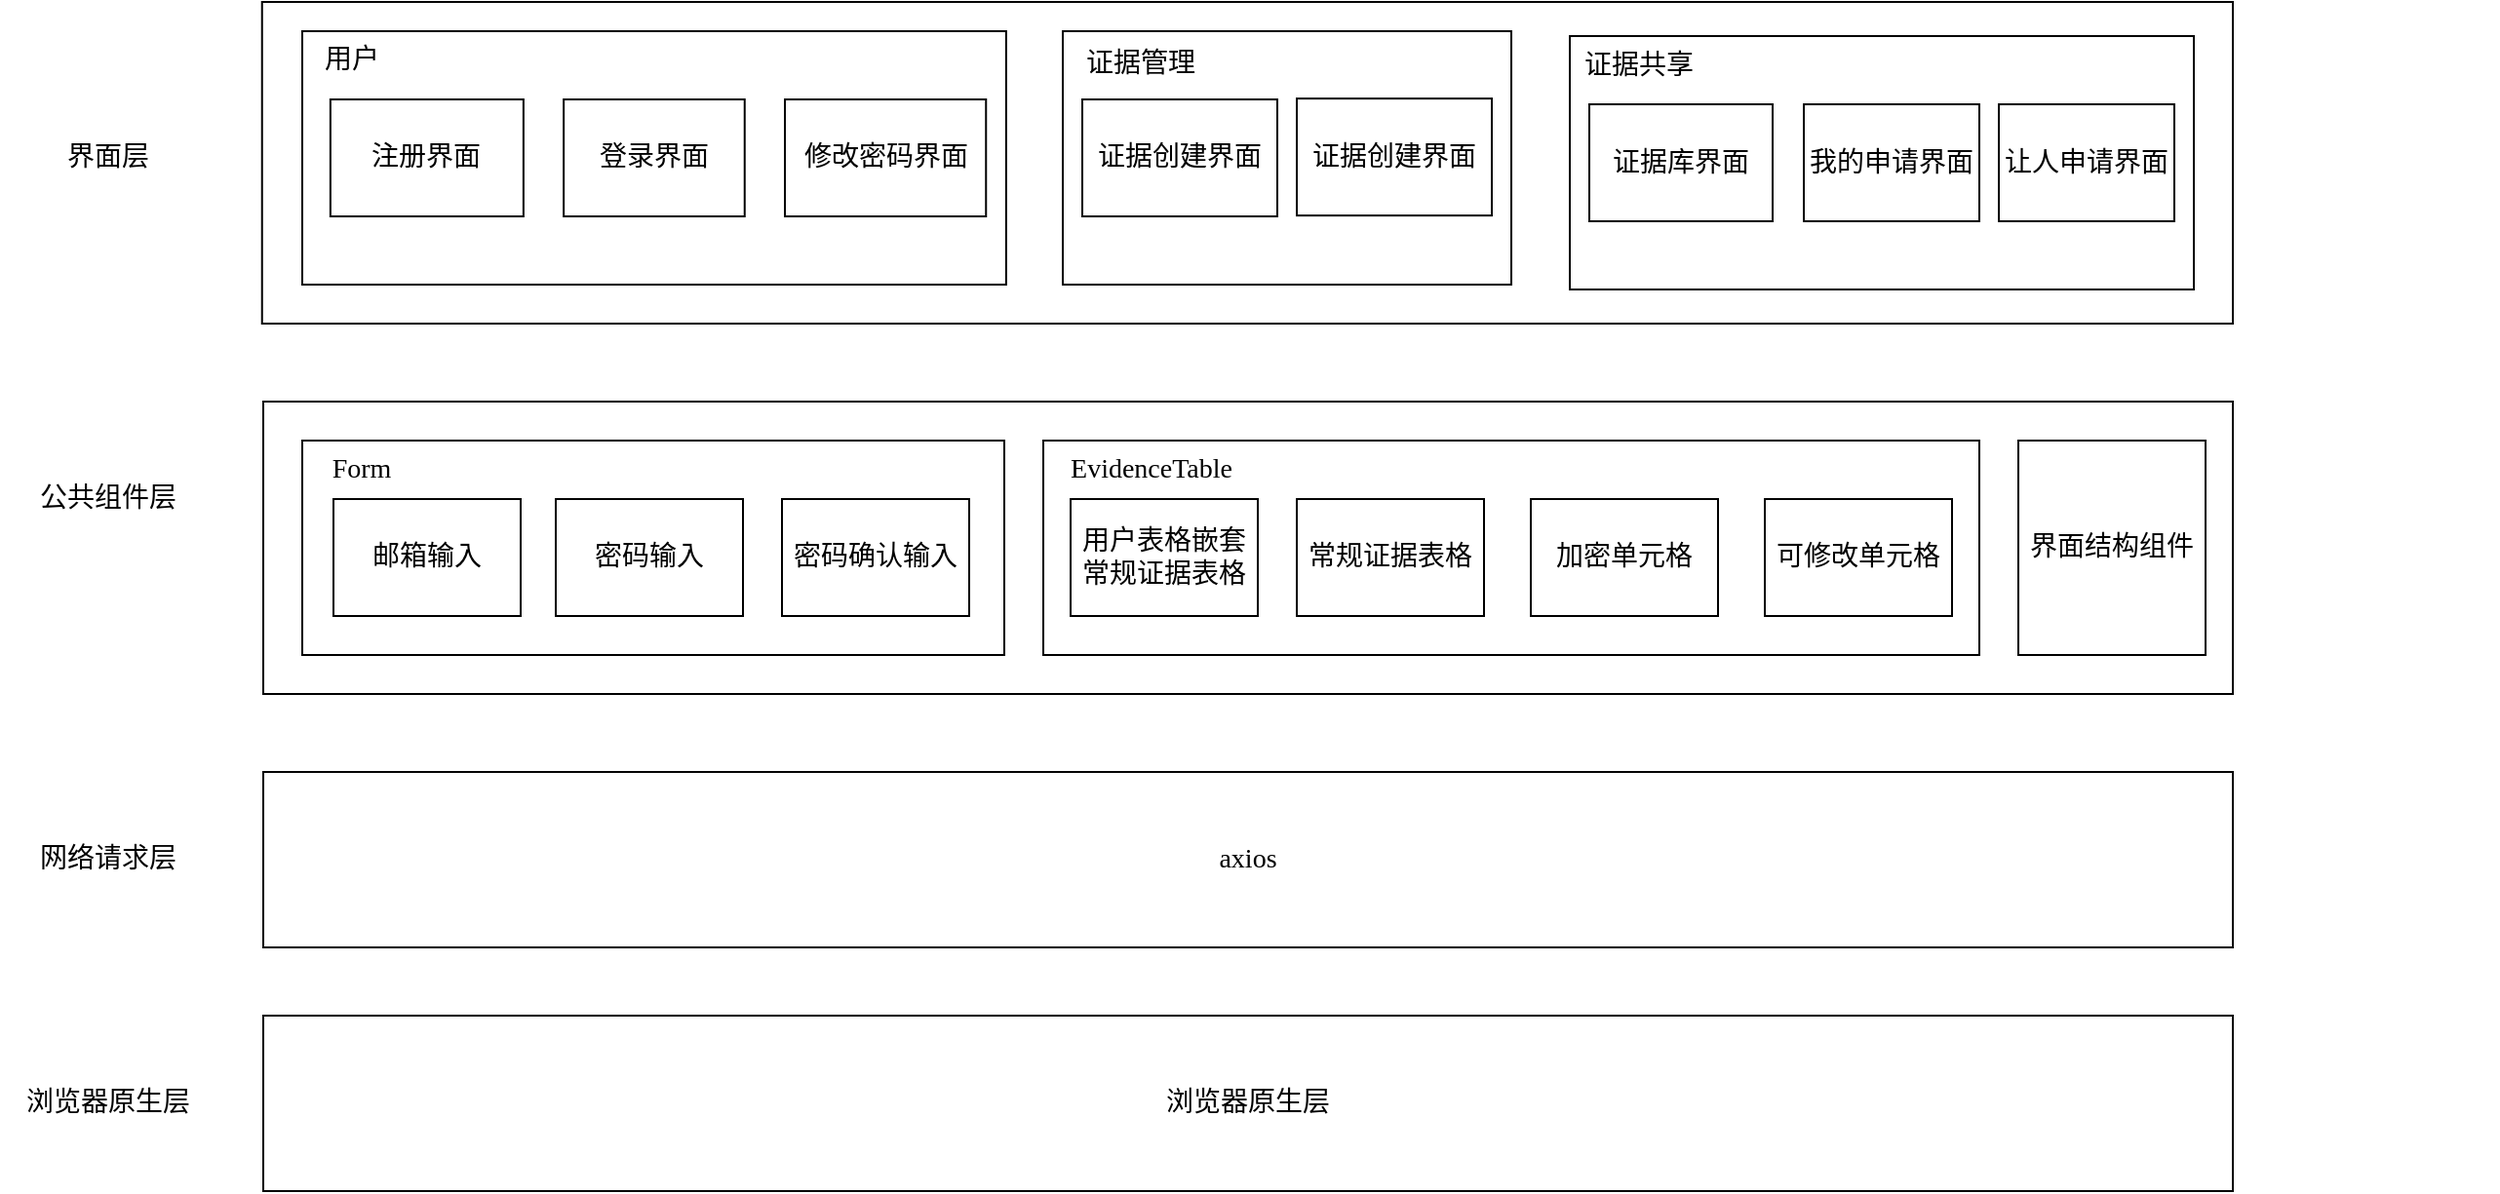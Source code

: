 <mxfile version="21.3.4" type="device">
  <diagram name="第 1 页" id="bQBjTKNPLwI1pIJ4iwUc">
    <mxGraphModel dx="1235" dy="636" grid="1" gridSize="10" guides="1" tooltips="1" connect="1" arrows="1" fold="1" page="1" pageScale="1" pageWidth="827" pageHeight="1169" math="0" shadow="0">
      <root>
        <mxCell id="0" />
        <mxCell id="1" parent="0" />
        <mxCell id="PuG5a18Pb_pLku9txUYX-26" value="界面层" style="text;html=1;align=center;verticalAlign=middle;resizable=0;points=[];autosize=1;strokeColor=none;fillColor=none;fontSize=14;fontFamily=宋体;" vertex="1" parent="1">
          <mxGeometry x="135" y="120" width="70" height="30" as="geometry" />
        </mxCell>
        <mxCell id="PuG5a18Pb_pLku9txUYX-37" value="" style="group;fontSize=14;fontFamily=宋体;" vertex="1" connectable="0" parent="1">
          <mxGeometry x="270" y="70" width="1126" height="150" as="geometry" />
        </mxCell>
        <mxCell id="PuG5a18Pb_pLku9txUYX-49" value="" style="whiteSpace=wrap;html=1;fontSize=14;fontFamily=宋体;" vertex="1" parent="PuG5a18Pb_pLku9txUYX-37">
          <mxGeometry x="-20.625" y="-15" width="1010.625" height="165" as="geometry" />
        </mxCell>
        <mxCell id="PuG5a18Pb_pLku9txUYX-27" value="" style="whiteSpace=wrap;html=1;fontSize=14;fontFamily=宋体;" vertex="1" parent="PuG5a18Pb_pLku9txUYX-37">
          <mxGeometry width="360.938" height="130" as="geometry" />
        </mxCell>
        <mxCell id="PuG5a18Pb_pLku9txUYX-28" value="用户" style="text;html=1;align=center;verticalAlign=middle;resizable=0;points=[];autosize=1;strokeColor=none;fillColor=none;fontSize=14;fontFamily=宋体;" vertex="1" parent="PuG5a18Pb_pLku9txUYX-37">
          <mxGeometry width="50" height="30" as="geometry" />
        </mxCell>
        <mxCell id="PuG5a18Pb_pLku9txUYX-29" value="注册界面" style="whiteSpace=wrap;html=1;fontSize=14;fontFamily=宋体;" vertex="1" parent="PuG5a18Pb_pLku9txUYX-37">
          <mxGeometry x="14.438" y="35" width="99" height="60" as="geometry" />
        </mxCell>
        <mxCell id="PuG5a18Pb_pLku9txUYX-30" value="登录界面" style="whiteSpace=wrap;html=1;fontSize=14;fontFamily=宋体;" vertex="1" parent="PuG5a18Pb_pLku9txUYX-37">
          <mxGeometry x="134.062" y="35" width="92.812" height="60" as="geometry" />
        </mxCell>
        <mxCell id="PuG5a18Pb_pLku9txUYX-31" value="修改密码界面" style="whiteSpace=wrap;html=1;fontSize=14;fontFamily=宋体;" vertex="1" parent="PuG5a18Pb_pLku9txUYX-37">
          <mxGeometry x="247.5" y="35" width="103.125" height="60" as="geometry" />
        </mxCell>
        <mxCell id="PuG5a18Pb_pLku9txUYX-38" value="" style="group;fontSize=14;fontFamily=宋体;" vertex="1" connectable="0" parent="PuG5a18Pb_pLku9txUYX-37">
          <mxGeometry x="650" y="2.5" width="476" height="130" as="geometry" />
        </mxCell>
        <mxCell id="PuG5a18Pb_pLku9txUYX-39" value="" style="whiteSpace=wrap;html=1;fontSize=14;fontFamily=宋体;" vertex="1" parent="PuG5a18Pb_pLku9txUYX-38">
          <mxGeometry width="320" height="130" as="geometry" />
        </mxCell>
        <mxCell id="PuG5a18Pb_pLku9txUYX-40" value="证据共享" style="text;html=1;align=center;verticalAlign=middle;resizable=0;points=[];autosize=1;strokeColor=none;fillColor=none;fontSize=14;fontFamily=宋体;" vertex="1" parent="PuG5a18Pb_pLku9txUYX-38">
          <mxGeometry x="-5" width="80" height="30" as="geometry" />
        </mxCell>
        <mxCell id="PuG5a18Pb_pLku9txUYX-41" value="证据库界面" style="whiteSpace=wrap;html=1;fontSize=14;fontFamily=宋体;" vertex="1" parent="PuG5a18Pb_pLku9txUYX-38">
          <mxGeometry x="10" y="35" width="94" height="60" as="geometry" />
        </mxCell>
        <mxCell id="PuG5a18Pb_pLku9txUYX-42" value="我的申请界面" style="whiteSpace=wrap;html=1;fontSize=14;fontFamily=宋体;" vertex="1" parent="PuG5a18Pb_pLku9txUYX-38">
          <mxGeometry x="120" y="35" width="90" height="60" as="geometry" />
        </mxCell>
        <mxCell id="PuG5a18Pb_pLku9txUYX-43" value="让人申请界面" style="whiteSpace=wrap;html=1;fontSize=14;fontFamily=宋体;" vertex="1" parent="PuG5a18Pb_pLku9txUYX-38">
          <mxGeometry x="220" y="35" width="90" height="60" as="geometry" />
        </mxCell>
        <mxCell id="PuG5a18Pb_pLku9txUYX-44" value="" style="group;fontSize=14;fontFamily=宋体;" vertex="1" connectable="0" parent="PuG5a18Pb_pLku9txUYX-37">
          <mxGeometry x="390" y="-0.45" width="326" height="130.45" as="geometry" />
        </mxCell>
        <mxCell id="PuG5a18Pb_pLku9txUYX-32" value="" style="whiteSpace=wrap;html=1;fontSize=14;fontFamily=宋体;" vertex="1" parent="PuG5a18Pb_pLku9txUYX-44">
          <mxGeometry y="0.45" width="230" height="130" as="geometry" />
        </mxCell>
        <mxCell id="PuG5a18Pb_pLku9txUYX-33" value="证据管理" style="text;html=1;strokeColor=none;fillColor=none;align=center;verticalAlign=middle;whiteSpace=wrap;rounded=0;fontSize=14;fontFamily=宋体;" vertex="1" parent="PuG5a18Pb_pLku9txUYX-44">
          <mxGeometry x="-10" y="-0.45" width="100" height="35.455" as="geometry" />
        </mxCell>
        <mxCell id="PuG5a18Pb_pLku9txUYX-45" value="证据创建界面" style="whiteSpace=wrap;html=1;fontSize=14;fontFamily=宋体;" vertex="1" parent="PuG5a18Pb_pLku9txUYX-44">
          <mxGeometry x="10" y="35.45" width="100" height="60" as="geometry" />
        </mxCell>
        <mxCell id="PuG5a18Pb_pLku9txUYX-46" value="证据创建界面" style="whiteSpace=wrap;html=1;fontSize=14;fontFamily=宋体;" vertex="1" parent="PuG5a18Pb_pLku9txUYX-44">
          <mxGeometry x="120" y="35" width="100" height="60" as="geometry" />
        </mxCell>
        <mxCell id="PuG5a18Pb_pLku9txUYX-48" value="公共组件层" style="text;html=1;align=center;verticalAlign=middle;resizable=0;points=[];autosize=1;strokeColor=none;fillColor=none;fontSize=14;fontFamily=宋体;" vertex="1" parent="1">
          <mxGeometry x="120" y="295" width="100" height="30" as="geometry" />
        </mxCell>
        <mxCell id="PuG5a18Pb_pLku9txUYX-51" value="" style="whiteSpace=wrap;html=1;fontSize=14;fontFamily=宋体;" vertex="1" parent="1">
          <mxGeometry x="250" y="260" width="1010" height="150" as="geometry" />
        </mxCell>
        <mxCell id="PuG5a18Pb_pLku9txUYX-52" value="" style="whiteSpace=wrap;html=1;fontSize=14;fontFamily=宋体;" vertex="1" parent="1">
          <mxGeometry x="270" y="280" width="360" height="110" as="geometry" />
        </mxCell>
        <mxCell id="PuG5a18Pb_pLku9txUYX-53" value="" style="whiteSpace=wrap;html=1;fontSize=14;fontFamily=宋体;" vertex="1" parent="1">
          <mxGeometry x="650" y="280" width="480" height="110" as="geometry" />
        </mxCell>
        <mxCell id="PuG5a18Pb_pLku9txUYX-71" value="Form" style="text;html=1;align=center;verticalAlign=middle;resizable=0;points=[];autosize=1;strokeColor=none;fillColor=none;fontSize=14;fontFamily=宋体;" vertex="1" parent="1">
          <mxGeometry x="275" y="280" width="50" height="30" as="geometry" />
        </mxCell>
        <mxCell id="PuG5a18Pb_pLku9txUYX-72" value="EvidenceTable" style="text;html=1;align=center;verticalAlign=middle;resizable=0;points=[];autosize=1;strokeColor=none;fillColor=none;fontSize=14;fontFamily=宋体;" vertex="1" parent="1">
          <mxGeometry x="645" y="280" width="120" height="30" as="geometry" />
        </mxCell>
        <mxCell id="PuG5a18Pb_pLku9txUYX-73" value="邮箱输入" style="whiteSpace=wrap;html=1;fontSize=14;fontFamily=宋体;" vertex="1" parent="1">
          <mxGeometry x="286" y="310" width="96" height="60" as="geometry" />
        </mxCell>
        <mxCell id="PuG5a18Pb_pLku9txUYX-74" value="密码输入" style="whiteSpace=wrap;html=1;fontSize=14;fontFamily=宋体;" vertex="1" parent="1">
          <mxGeometry x="400" y="310" width="96" height="60" as="geometry" />
        </mxCell>
        <mxCell id="PuG5a18Pb_pLku9txUYX-75" value="密码确认输入" style="whiteSpace=wrap;html=1;fontSize=14;fontFamily=宋体;" vertex="1" parent="1">
          <mxGeometry x="516" y="310" width="96" height="60" as="geometry" />
        </mxCell>
        <mxCell id="PuG5a18Pb_pLku9txUYX-76" value="常规证据表格" style="whiteSpace=wrap;html=1;fontSize=14;fontFamily=宋体;" vertex="1" parent="1">
          <mxGeometry x="780" y="310" width="96" height="60" as="geometry" />
        </mxCell>
        <mxCell id="PuG5a18Pb_pLku9txUYX-77" value="可修改单元格" style="whiteSpace=wrap;html=1;fontSize=14;fontFamily=宋体;" vertex="1" parent="1">
          <mxGeometry x="1020" y="310" width="96" height="60" as="geometry" />
        </mxCell>
        <mxCell id="PuG5a18Pb_pLku9txUYX-78" value="加密单元格" style="whiteSpace=wrap;html=1;fontSize=14;fontFamily=宋体;" vertex="1" parent="1">
          <mxGeometry x="900" y="310" width="96" height="60" as="geometry" />
        </mxCell>
        <mxCell id="PuG5a18Pb_pLku9txUYX-79" value="用户表格嵌套常规证据表格" style="whiteSpace=wrap;html=1;fontSize=14;fontFamily=宋体;" vertex="1" parent="1">
          <mxGeometry x="664" y="310" width="96" height="60" as="geometry" />
        </mxCell>
        <mxCell id="PuG5a18Pb_pLku9txUYX-80" value="界面结构组件" style="whiteSpace=wrap;html=1;fontSize=14;fontFamily=宋体;" vertex="1" parent="1">
          <mxGeometry x="1150" y="280" width="96" height="110" as="geometry" />
        </mxCell>
        <mxCell id="PuG5a18Pb_pLku9txUYX-81" value="&lt;font style=&quot;font-size: 14px;&quot;&gt;axios&lt;/font&gt;" style="whiteSpace=wrap;html=1;fontSize=14;fontFamily=宋体;" vertex="1" parent="1">
          <mxGeometry x="250" y="450" width="1010" height="90" as="geometry" />
        </mxCell>
        <mxCell id="PuG5a18Pb_pLku9txUYX-83" value="网络请求层" style="text;html=1;align=center;verticalAlign=middle;resizable=0;points=[];autosize=1;strokeColor=none;fillColor=none;fontSize=14;fontFamily=宋体;" vertex="1" parent="1">
          <mxGeometry x="120" y="480" width="100" height="30" as="geometry" />
        </mxCell>
        <mxCell id="PuG5a18Pb_pLku9txUYX-87" value="浏览器原生层" style="text;html=1;align=center;verticalAlign=middle;resizable=0;points=[];autosize=1;strokeColor=none;fillColor=none;fontSize=14;fontFamily=宋体;" vertex="1" parent="1">
          <mxGeometry x="115" y="605" width="110" height="30" as="geometry" />
        </mxCell>
        <mxCell id="PuG5a18Pb_pLku9txUYX-88" value="浏览器原生层" style="whiteSpace=wrap;html=1;fontSize=14;fontFamily=宋体;" vertex="1" parent="1">
          <mxGeometry x="250" y="575" width="1010" height="90" as="geometry" />
        </mxCell>
      </root>
    </mxGraphModel>
  </diagram>
</mxfile>
